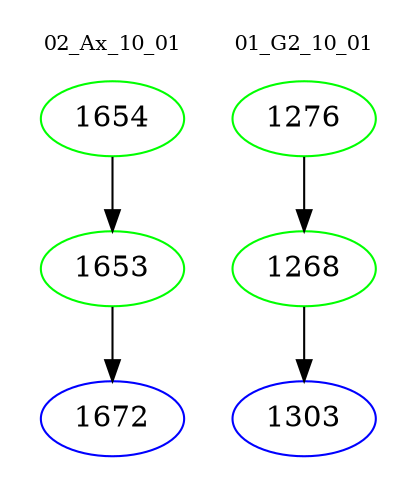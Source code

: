 digraph{
subgraph cluster_0 {
color = white
label = "02_Ax_10_01";
fontsize=10;
T0_1654 [label="1654", color="green"]
T0_1654 -> T0_1653 [color="black"]
T0_1653 [label="1653", color="green"]
T0_1653 -> T0_1672 [color="black"]
T0_1672 [label="1672", color="blue"]
}
subgraph cluster_1 {
color = white
label = "01_G2_10_01";
fontsize=10;
T1_1276 [label="1276", color="green"]
T1_1276 -> T1_1268 [color="black"]
T1_1268 [label="1268", color="green"]
T1_1268 -> T1_1303 [color="black"]
T1_1303 [label="1303", color="blue"]
}
}
